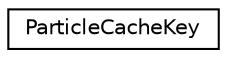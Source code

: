 digraph G
{
  edge [fontname="Helvetica",fontsize="10",labelfontname="Helvetica",labelfontsize="10"];
  node [fontname="Helvetica",fontsize="10",shape=record];
  rankdir=LR;
  Node1 [label="ParticleCacheKey",height=0.2,width=0.4,color="black", fillcolor="white", style="filled",URL="$d1/d8d/structParticleCacheKey.html"];
}
